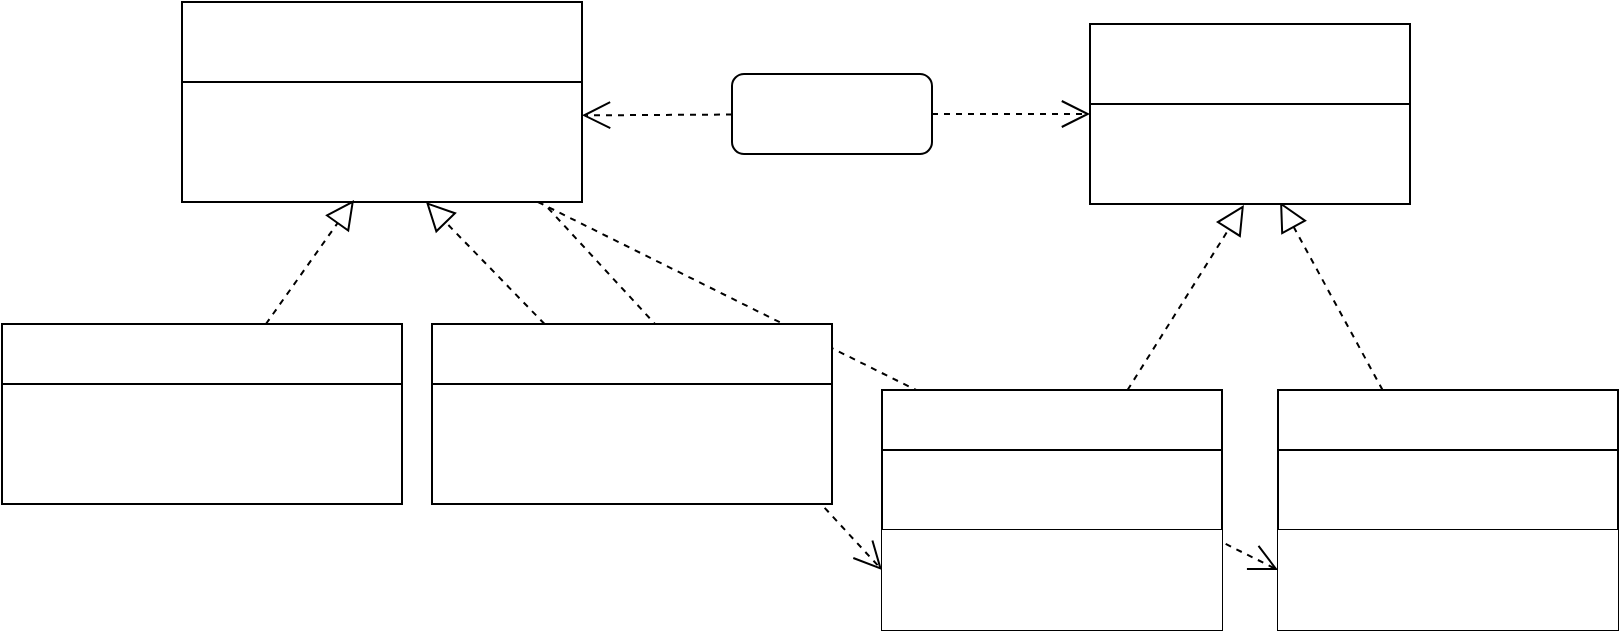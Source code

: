 <mxfile>
    <diagram id="573ZK_tnqYFOunpMboiQ" name="Page-1">
        <mxGraphModel dx="585" dy="375" grid="1" gridSize="10" guides="1" tooltips="1" connect="1" arrows="1" fold="1" page="1" pageScale="1" pageWidth="850" pageHeight="1100" math="0" shadow="0">
            <root>
                <mxCell id="0"/>
                <mxCell id="1" parent="0"/>
                <mxCell id="20" style="edgeStyle=none;html=1;entryX=0;entryY=0.75;entryDx=0;entryDy=0;dashed=1;fontColor=#FFFFFF;endArrow=open;endFill=0;endSize=12;exitX=0.915;exitY=1.05;exitDx=0;exitDy=0;exitPerimeter=0;" parent="1" source="3" target="7" edge="1">
                    <mxGeometry relative="1" as="geometry"/>
                </mxCell>
                <mxCell id="21" style="edgeStyle=none;html=1;entryX=0;entryY=0.75;entryDx=0;entryDy=0;dashed=1;fontColor=#FFFFFF;endArrow=open;endFill=0;endSize=12;exitX=0.89;exitY=1;exitDx=0;exitDy=0;exitPerimeter=0;" parent="1" source="3" target="10" edge="1">
                    <mxGeometry relative="1" as="geometry"/>
                </mxCell>
                <mxCell id="2" value="&lt;div style=&quot;font-family: Consolas, &amp;quot;Courier New&amp;quot;, monospace; font-size: 14px; line-height: 19px;&quot;&gt;&lt;font color=&quot;#ffffff&quot;&gt;interface&amp;nbsp;&lt;/font&gt;&lt;/div&gt;&lt;div style=&quot;font-family: Consolas, &amp;quot;Courier New&amp;quot;, monospace; font-size: 14px; line-height: 19px;&quot;&gt;&lt;font color=&quot;#ffffff&quot;&gt;RPGVisitor&lt;/font&gt;&lt;/div&gt;" style="swimlane;fontStyle=0;childLayout=stackLayout;horizontal=1;startSize=40;horizontalStack=0;resizeParent=1;resizeParentMax=0;resizeLast=0;collapsible=1;marginBottom=0;whiteSpace=wrap;html=1;" parent="1" vertex="1">
                    <mxGeometry x="100" y="199" width="200" height="100" as="geometry"/>
                </mxCell>
                <mxCell id="3" value="&lt;div style=&quot;font-family: Consolas, &amp;quot;Courier New&amp;quot;, monospace; font-size: 14px; line-height: 19px;&quot;&gt;&lt;div style=&quot;line-height: 19px;&quot;&gt;&lt;div style=&quot;&quot;&gt;&lt;font style=&quot;&quot; color=&quot;#ffffff&quot;&gt;+ visitWarrior&amp;nbsp;(Warrior)&lt;/font&gt;&lt;/div&gt;&lt;div style=&quot;&quot;&gt;&lt;font style=&quot;&quot; color=&quot;#ffffff&quot;&gt;+ visitMage&amp;nbsp;(Mage)&lt;/font&gt;&lt;/div&gt;&lt;/div&gt;&lt;/div&gt;" style="text;strokeColor=default;fillColor=default;align=left;verticalAlign=middle;spacingLeft=4;spacingRight=4;overflow=hidden;points=[[0,0.5],[1,0.5]];portConstraint=eastwest;rotatable=0;whiteSpace=wrap;html=1;" parent="2" vertex="1">
                    <mxGeometry y="40" width="200" height="60" as="geometry"/>
                </mxCell>
                <mxCell id="15" style="edgeStyle=none;html=1;entryX=0.481;entryY=1.011;entryDx=0;entryDy=0;fontColor=#FFFFFF;dashed=1;endArrow=block;endFill=0;endSize=12;entryPerimeter=0;" parent="1" source="7" target="14" edge="1">
                    <mxGeometry relative="1" as="geometry"/>
                </mxCell>
                <mxCell id="7" value="&lt;div style=&quot;font-family: Consolas, &amp;quot;Courier New&amp;quot;, monospace; font-size: 14px; line-height: 19px;&quot;&gt;&lt;span style=&quot;font-family: &amp;quot;Söhne Mono&amp;quot;, Monaco, &amp;quot;Andale Mono&amp;quot;, &amp;quot;Ubuntu Mono&amp;quot;, monospace; text-align: left;&quot;&gt;&lt;font color=&quot;#ffffff&quot;&gt;&lt;b&gt;Warrior     &lt;/b&gt;&lt;/font&gt;&lt;/span&gt;&lt;br&gt;&lt;/div&gt;" style="swimlane;fontStyle=0;childLayout=stackLayout;horizontal=1;startSize=30;horizontalStack=0;resizeParent=1;resizeParentMax=0;resizeLast=0;collapsible=1;marginBottom=0;whiteSpace=wrap;html=1;" parent="1" vertex="1">
                    <mxGeometry x="450" y="393" width="170" height="120" as="geometry"/>
                </mxCell>
                <mxCell id="8" value="&lt;div style=&quot;font-family: Consolas, &amp;quot;Courier New&amp;quot;, monospace; font-size: 14px; line-height: 19px;&quot;&gt;&lt;div style=&quot;line-height: 19px;&quot;&gt;&lt;font color=&quot;#ffffff&quot;&gt;+ name: string, +&amp;nbsp;attribute: number&lt;/font&gt;&lt;br&gt;&lt;/div&gt;&lt;/div&gt;" style="text;strokeColor=default;fillColor=default;align=left;verticalAlign=middle;spacingLeft=4;spacingRight=4;overflow=hidden;points=[[0,0.5],[1,0.5]];portConstraint=eastwest;rotatable=0;whiteSpace=wrap;html=1;" parent="7" vertex="1">
                    <mxGeometry y="30" width="170" height="40" as="geometry"/>
                </mxCell>
                <mxCell id="9" value="&lt;div style=&quot;font-family: Consolas, &amp;quot;Courier New&amp;quot;, monospace; font-size: 14px; line-height: 19px;&quot;&gt;&lt;span style=&quot;color: rgb(255, 255, 255); font-family: &amp;quot;Söhne Mono&amp;quot;, Monaco, &amp;quot;Andale Mono&amp;quot;, &amp;quot;Ubuntu Mono&amp;quot;, monospace;&quot;&gt;+&amp;nbsp;&lt;/span&gt;&lt;span style=&quot;color: rgb(255, 255, 255);&quot;&gt;accept (&lt;/span&gt;&lt;span style=&quot;color: rgb(255, 255, 255);&quot;&gt;visitor&lt;/span&gt;&lt;span style=&quot;color: rgb(255, 255, 255);&quot;&gt;:&amp;nbsp;&lt;/span&gt;&lt;span style=&quot;color: rgb(255, 255, 255);&quot;&gt;RPGVisitor&lt;/span&gt;&lt;span style=&quot;color: rgb(255, 255, 255);&quot;&gt;)&lt;/span&gt;&lt;br&gt;&lt;/div&gt;" style="text;strokeColor=none;fillColor=default;align=left;verticalAlign=middle;spacingLeft=4;spacingRight=4;overflow=hidden;points=[[0,0.5],[1,0.5]];portConstraint=eastwest;rotatable=0;whiteSpace=wrap;html=1;" parent="7" vertex="1">
                    <mxGeometry y="70" width="170" height="50" as="geometry"/>
                </mxCell>
                <mxCell id="16" style="edgeStyle=none;html=1;entryX=0.594;entryY=0.98;entryDx=0;entryDy=0;entryPerimeter=0;dashed=1;fontColor=#FFFFFF;endArrow=block;endFill=0;endSize=12;" parent="1" source="10" target="14" edge="1">
                    <mxGeometry relative="1" as="geometry"/>
                </mxCell>
                <mxCell id="10" value="&lt;div style=&quot;font-family: Consolas, &amp;quot;Courier New&amp;quot;, monospace; font-size: 14px; line-height: 19px;&quot;&gt;&lt;div style=&quot;line-height: 19px;&quot;&gt;&lt;font style=&quot;&quot; color=&quot;#ffffff&quot;&gt;&lt;b&gt;Mage&lt;/b&gt;&lt;/font&gt;&lt;/div&gt;&lt;/div&gt;" style="swimlane;fontStyle=0;childLayout=stackLayout;horizontal=1;startSize=30;horizontalStack=0;resizeParent=1;resizeParentMax=0;resizeLast=0;collapsible=1;marginBottom=0;whiteSpace=wrap;html=1;" parent="1" vertex="1">
                    <mxGeometry x="648" y="393" width="170" height="120" as="geometry"/>
                </mxCell>
                <mxCell id="11" value="&lt;div style=&quot;font-family: Consolas, &amp;quot;Courier New&amp;quot;, monospace; font-size: 14px; line-height: 19px;&quot;&gt;&lt;div style=&quot;line-height: 19px;&quot;&gt;&lt;span style=&quot;color: rgb(255, 255, 255);&quot;&gt;+ name: string, +&amp;nbsp;&lt;/span&gt;&lt;span style=&quot;color: rgb(255, 255, 255);&quot;&gt;attribute&lt;/span&gt;&lt;span style=&quot;color: rgb(255, 255, 255);&quot;&gt;: number&lt;/span&gt;&lt;br&gt;&lt;/div&gt;&lt;/div&gt;" style="text;strokeColor=default;fillColor=default;align=left;verticalAlign=middle;spacingLeft=4;spacingRight=4;overflow=hidden;points=[[0,0.5],[1,0.5]];portConstraint=eastwest;rotatable=0;whiteSpace=wrap;html=1;" parent="10" vertex="1">
                    <mxGeometry y="30" width="170" height="40" as="geometry"/>
                </mxCell>
                <mxCell id="12" value="&lt;div style=&quot;font-family: Consolas, &amp;quot;Courier New&amp;quot;, monospace; font-size: 14px; line-height: 19px;&quot;&gt;&lt;span style=&quot;color: rgb(255, 255, 255); font-family: &amp;quot;Söhne Mono&amp;quot;, Monaco, &amp;quot;Andale Mono&amp;quot;, &amp;quot;Ubuntu Mono&amp;quot;, monospace;&quot;&gt;+&amp;nbsp;&lt;/span&gt;&lt;span style=&quot;color: rgb(255, 255, 255);&quot;&gt;accept (&lt;/span&gt;&lt;span style=&quot;color: rgb(255, 255, 255);&quot;&gt;visitor&lt;/span&gt;&lt;span style=&quot;color: rgb(255, 255, 255);&quot;&gt;:&amp;nbsp;&lt;/span&gt;&lt;span style=&quot;color: rgb(255, 255, 255);&quot;&gt;RPGVisitor&lt;/span&gt;&lt;span style=&quot;color: rgb(255, 255, 255);&quot;&gt;)&lt;/span&gt;&lt;br&gt;&lt;/div&gt;" style="text;strokeColor=none;fillColor=default;align=left;verticalAlign=middle;spacingLeft=4;spacingRight=4;overflow=hidden;points=[[0,0.5],[1,0.5]];portConstraint=eastwest;rotatable=0;whiteSpace=wrap;html=1;" parent="10" vertex="1">
                    <mxGeometry y="70" width="170" height="50" as="geometry"/>
                </mxCell>
                <mxCell id="13" value="&lt;div style=&quot;font-family: Consolas, &amp;quot;Courier New&amp;quot;, monospace; font-size: 14px; line-height: 19px;&quot;&gt;&lt;div style=&quot;line-height: 19px;&quot;&gt;&lt;font style=&quot;&quot; color=&quot;#ffffff&quot;&gt;interface&amp;nbsp;&lt;/font&gt;&lt;/div&gt;&lt;div style=&quot;line-height: 19px;&quot;&gt;&lt;font style=&quot;&quot; color=&quot;#ffffff&quot;&gt;Character&lt;/font&gt;&lt;/div&gt;&lt;/div&gt;" style="swimlane;fontStyle=0;childLayout=stackLayout;horizontal=1;startSize=40;horizontalStack=0;resizeParent=1;resizeParentMax=0;resizeLast=0;collapsible=1;marginBottom=0;whiteSpace=wrap;html=1;" parent="1" vertex="1">
                    <mxGeometry x="554" y="210" width="160" height="90" as="geometry"/>
                </mxCell>
                <mxCell id="14" value="&lt;div style=&quot;font-family: Consolas, &amp;quot;Courier New&amp;quot;, monospace; font-size: 14px; line-height: 19px;&quot;&gt;&lt;font color=&quot;#ffffff&quot;&gt;&lt;span style=&quot;font-family: &amp;quot;Söhne Mono&amp;quot;, Monaco, &amp;quot;Andale Mono&amp;quot;, &amp;quot;Ubuntu Mono&amp;quot;, monospace;&quot;&gt;+&amp;nbsp;&lt;/span&gt;accept(visitor: RPGVisitor)&lt;/font&gt;&lt;/div&gt;" style="text;strokeColor=default;fillColor=default;align=left;verticalAlign=middle;spacingLeft=4;spacingRight=4;overflow=hidden;points=[[0,0.5],[1,0.5]];portConstraint=eastwest;rotatable=0;whiteSpace=wrap;html=1;" parent="13" vertex="1">
                    <mxGeometry y="40" width="160" height="50" as="geometry"/>
                </mxCell>
                <mxCell id="19" style="edgeStyle=none;html=1;entryX=0;entryY=0.5;entryDx=0;entryDy=0;fontColor=#FFFFFF;endArrow=open;endFill=0;endSize=12;dashed=1;exitX=1;exitY=0.5;exitDx=0;exitDy=0;" parent="1" source="17" target="13" edge="1">
                    <mxGeometry relative="1" as="geometry">
                        <mxPoint x="490" y="257.807" as="sourcePoint"/>
                    </mxGeometry>
                </mxCell>
                <mxCell id="17" value="application" style="rounded=1;whiteSpace=wrap;html=1;labelBackgroundColor=none;strokeColor=default;fontColor=#FFFFFF;fillColor=default;" parent="1" vertex="1">
                    <mxGeometry x="375" y="235" width="100" height="40" as="geometry"/>
                </mxCell>
                <mxCell id="18" style="edgeStyle=none;html=1;fontColor=#FFFFFF;endArrow=open;endFill=0;endSize=12;dashed=1;entryX=1;entryY=0.278;entryDx=0;entryDy=0;entryPerimeter=0;" parent="1" source="17" target="3" edge="1">
                    <mxGeometry relative="1" as="geometry"/>
                </mxCell>
                <mxCell id="27" style="edgeStyle=none;html=1;entryX=0.43;entryY=0.983;entryDx=0;entryDy=0;entryPerimeter=0;fontColor=#FFFFFF;endSize=12;endArrow=block;endFill=0;dashed=1;" parent="1" source="23" target="3" edge="1">
                    <mxGeometry relative="1" as="geometry"/>
                </mxCell>
                <mxCell id="23" value="&lt;div style=&quot;font-family: Consolas, &amp;quot;Courier New&amp;quot;, monospace; font-size: 14px; line-height: 19px;&quot;&gt;&lt;div style=&quot;line-height: 19px;&quot;&gt;&lt;font style=&quot;&quot; color=&quot;#ffffff&quot;&gt;RPGVisitorInfo&lt;/font&gt;&lt;/div&gt;&lt;/div&gt;" style="swimlane;fontStyle=0;childLayout=stackLayout;horizontal=1;startSize=30;horizontalStack=0;resizeParent=1;resizeParentMax=0;resizeLast=0;collapsible=1;marginBottom=0;whiteSpace=wrap;html=1;" parent="1" vertex="1">
                    <mxGeometry x="10" y="360" width="200" height="90" as="geometry"/>
                </mxCell>
                <mxCell id="24" value="&lt;div style=&quot;font-family: Consolas, &amp;quot;Courier New&amp;quot;, monospace; font-size: 14px; line-height: 19px;&quot;&gt;&lt;div style=&quot;line-height: 19px;&quot;&gt;&lt;div style=&quot;&quot;&gt;&lt;font style=&quot;&quot; color=&quot;#ffffff&quot;&gt;+ visitWarrior&amp;nbsp;(Warrior)&lt;/font&gt;&lt;/div&gt;&lt;div style=&quot;&quot;&gt;&lt;font style=&quot;&quot; color=&quot;#ffffff&quot;&gt;+ visitMage&amp;nbsp;(Mage)&lt;/font&gt;&lt;/div&gt;&lt;/div&gt;&lt;/div&gt;" style="text;strokeColor=default;fillColor=default;align=left;verticalAlign=middle;spacingLeft=4;spacingRight=4;overflow=hidden;points=[[0,0.5],[1,0.5]];portConstraint=eastwest;rotatable=0;whiteSpace=wrap;html=1;" parent="23" vertex="1">
                    <mxGeometry y="30" width="200" height="60" as="geometry"/>
                </mxCell>
                <mxCell id="28" style="edgeStyle=none;html=1;entryX=0.61;entryY=1;entryDx=0;entryDy=0;entryPerimeter=0;dashed=1;fontColor=#FFFFFF;endArrow=block;endFill=0;endSize=12;" parent="1" source="25" target="3" edge="1">
                    <mxGeometry relative="1" as="geometry"/>
                </mxCell>
                <mxCell id="25" value="&lt;div style=&quot;font-family: Consolas, &amp;quot;Courier New&amp;quot;, monospace; font-size: 14px; line-height: 19px;&quot;&gt;&lt;div style=&quot;line-height: 19px;&quot;&gt;&lt;div style=&quot;line-height: 19px;&quot;&gt;&lt;div style=&quot;line-height: 19px;&quot;&gt;&lt;font style=&quot;&quot; color=&quot;#ffffff&quot;&gt;RPGVisitorAttack&lt;/font&gt;&lt;/div&gt;&lt;/div&gt;&lt;/div&gt;&lt;/div&gt;" style="swimlane;fontStyle=0;childLayout=stackLayout;horizontal=1;startSize=30;horizontalStack=0;resizeParent=1;resizeParentMax=0;resizeLast=0;collapsible=1;marginBottom=0;whiteSpace=wrap;html=1;" parent="1" vertex="1">
                    <mxGeometry x="225" y="360" width="200" height="90" as="geometry"/>
                </mxCell>
                <mxCell id="26" value="&lt;div style=&quot;font-family: Consolas, &amp;quot;Courier New&amp;quot;, monospace; font-size: 14px; line-height: 19px;&quot;&gt;&lt;div style=&quot;line-height: 19px;&quot;&gt;&lt;div style=&quot;&quot;&gt;&lt;font style=&quot;&quot; color=&quot;#ffffff&quot;&gt;+ visitWarrior&amp;nbsp;(Warrior)&lt;/font&gt;&lt;/div&gt;&lt;div style=&quot;&quot;&gt;&lt;font style=&quot;&quot; color=&quot;#ffffff&quot;&gt;+ visitMage&amp;nbsp;(Mage)&lt;/font&gt;&lt;/div&gt;&lt;/div&gt;&lt;/div&gt;" style="text;strokeColor=default;fillColor=default;align=left;verticalAlign=middle;spacingLeft=4;spacingRight=4;overflow=hidden;points=[[0,0.5],[1,0.5]];portConstraint=eastwest;rotatable=0;whiteSpace=wrap;html=1;" parent="25" vertex="1">
                    <mxGeometry y="30" width="200" height="60" as="geometry"/>
                </mxCell>
            </root>
        </mxGraphModel>
    </diagram>
</mxfile>